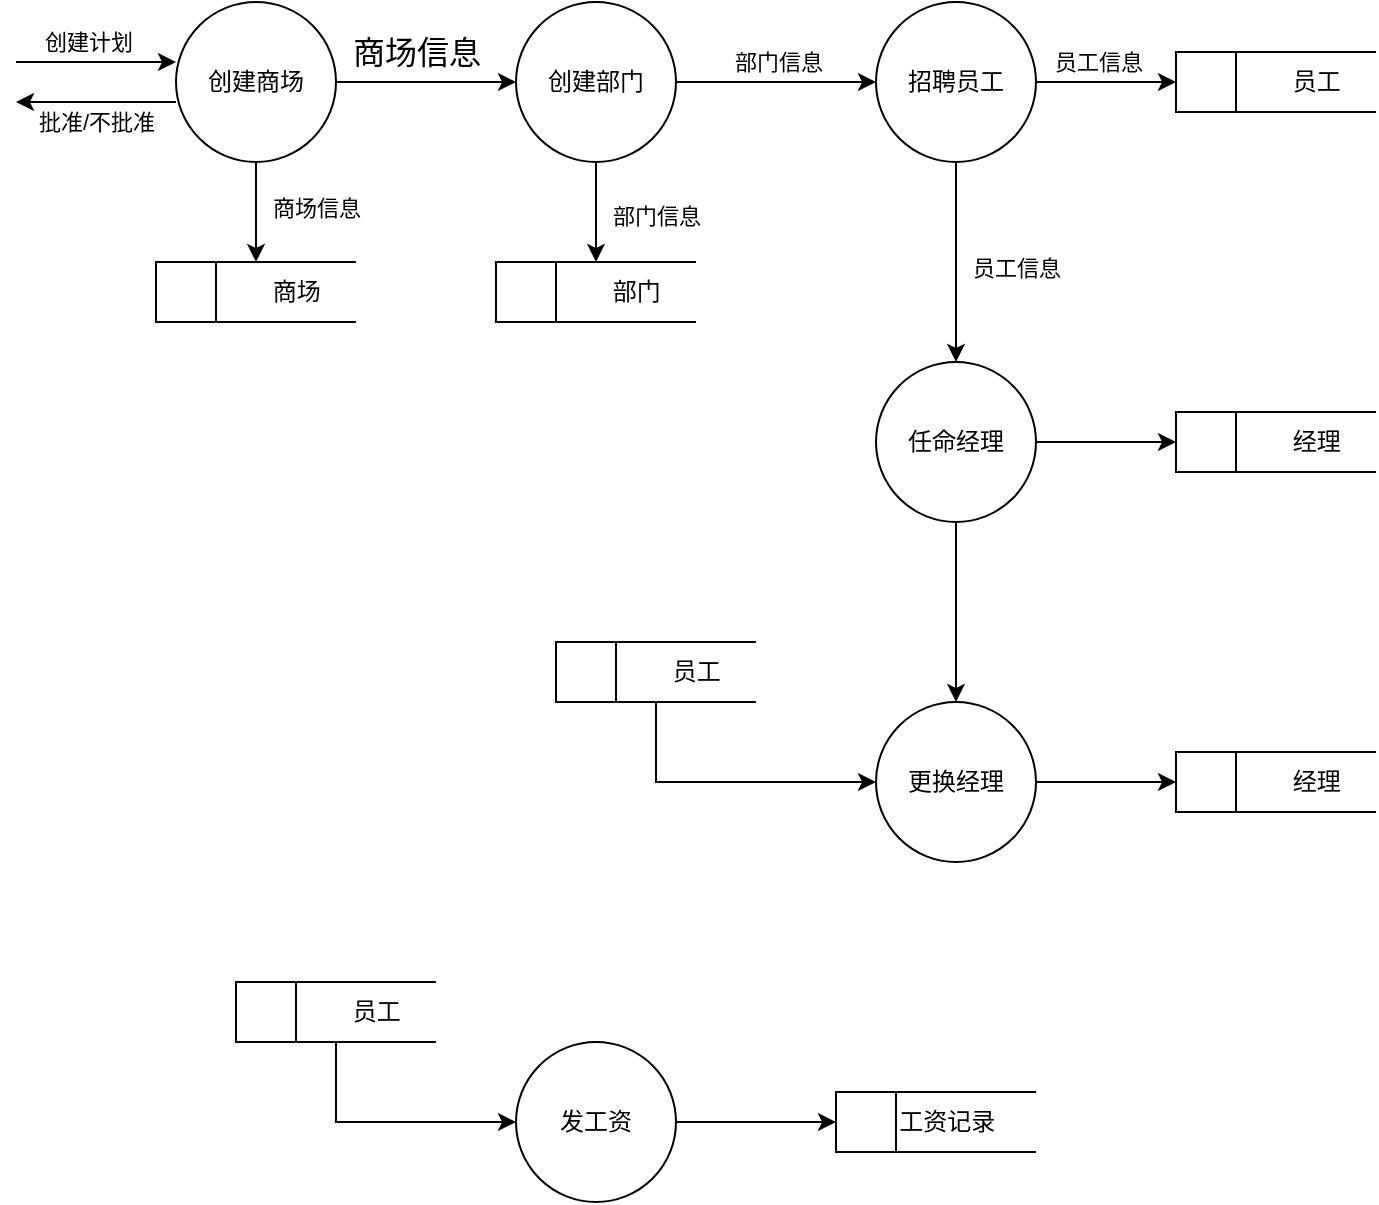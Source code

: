 <mxfile version="22.0.8" type="github">
  <diagram name="Page-1" id="e7e014a7-5840-1c2e-5031-d8a46d1fe8dd">
    <mxGraphModel dx="552" dy="710" grid="1" gridSize="10" guides="1" tooltips="1" connect="1" arrows="1" fold="1" page="1" pageScale="1" pageWidth="1169" pageHeight="826" background="none" math="0" shadow="0">
      <root>
        <mxCell id="0" />
        <mxCell id="1" parent="0" />
        <mxCell id="K5t-_gEG3GhYYTshRiAU-1" style="edgeStyle=orthogonalEdgeStyle;rounded=0;orthogonalLoop=1;jettySize=auto;html=1;exitX=1;exitY=0.5;exitDx=0;exitDy=0;entryX=0;entryY=0.5;entryDx=0;entryDy=0;" parent="1" source="gEV916Emmn-mMLleIjfG-41" target="gEV916Emmn-mMLleIjfG-42" edge="1">
          <mxGeometry relative="1" as="geometry" />
        </mxCell>
        <mxCell id="xx6GmjLFQI86kQvk7zRU-2" value="商场信息" style="edgeLabel;html=1;align=center;verticalAlign=middle;resizable=0;points=[];fontSize=16;" vertex="1" connectable="0" parent="K5t-_gEG3GhYYTshRiAU-1">
          <mxGeometry x="-0.222" y="-1" relative="1" as="geometry">
            <mxPoint x="5" y="-16" as="offset" />
          </mxGeometry>
        </mxCell>
        <mxCell id="K5t-_gEG3GhYYTshRiAU-2" style="edgeStyle=orthogonalEdgeStyle;rounded=0;orthogonalLoop=1;jettySize=auto;html=1;exitX=0.5;exitY=1;exitDx=0;exitDy=0;entryX=0.5;entryY=0;entryDx=0;entryDy=0;" parent="1" source="gEV916Emmn-mMLleIjfG-41" target="gEV916Emmn-mMLleIjfG-47" edge="1">
          <mxGeometry relative="1" as="geometry" />
        </mxCell>
        <mxCell id="K5t-_gEG3GhYYTshRiAU-3" value="商场信息" style="edgeLabel;html=1;align=center;verticalAlign=middle;resizable=0;points=[];" parent="K5t-_gEG3GhYYTshRiAU-2" vertex="1" connectable="0">
          <mxGeometry x="-0.08" y="-2" relative="1" as="geometry">
            <mxPoint x="32" as="offset" />
          </mxGeometry>
        </mxCell>
        <mxCell id="gEV916Emmn-mMLleIjfG-41" value="创建商场" style="ellipse;whiteSpace=wrap;html=1;aspect=fixed;" parent="1" vertex="1">
          <mxGeometry x="280" y="50" width="80" height="80" as="geometry" />
        </mxCell>
        <mxCell id="K5t-_gEG3GhYYTshRiAU-4" style="edgeStyle=orthogonalEdgeStyle;rounded=0;orthogonalLoop=1;jettySize=auto;html=1;exitX=0.5;exitY=1;exitDx=0;exitDy=0;entryX=0.5;entryY=0;entryDx=0;entryDy=0;" parent="1" source="gEV916Emmn-mMLleIjfG-42" target="gEV916Emmn-mMLleIjfG-48" edge="1">
          <mxGeometry relative="1" as="geometry" />
        </mxCell>
        <mxCell id="K5t-_gEG3GhYYTshRiAU-5" value="部门信息" style="edgeLabel;html=1;align=center;verticalAlign=middle;resizable=0;points=[];" parent="K5t-_gEG3GhYYTshRiAU-4" vertex="1" connectable="0">
          <mxGeometry x="0.053" y="-2" relative="1" as="geometry">
            <mxPoint x="32" as="offset" />
          </mxGeometry>
        </mxCell>
        <mxCell id="K5t-_gEG3GhYYTshRiAU-6" style="edgeStyle=orthogonalEdgeStyle;rounded=0;orthogonalLoop=1;jettySize=auto;html=1;exitX=1;exitY=0.5;exitDx=0;exitDy=0;entryX=0;entryY=0.5;entryDx=0;entryDy=0;" parent="1" source="gEV916Emmn-mMLleIjfG-42" target="gEV916Emmn-mMLleIjfG-43" edge="1">
          <mxGeometry relative="1" as="geometry" />
        </mxCell>
        <mxCell id="K5t-_gEG3GhYYTshRiAU-7" value="部门信息" style="edgeLabel;html=1;align=center;verticalAlign=middle;resizable=0;points=[];" parent="K5t-_gEG3GhYYTshRiAU-6" vertex="1" connectable="0">
          <mxGeometry x="0.02" y="-1" relative="1" as="geometry">
            <mxPoint y="-11" as="offset" />
          </mxGeometry>
        </mxCell>
        <mxCell id="gEV916Emmn-mMLleIjfG-42" value="创建部门" style="ellipse;whiteSpace=wrap;html=1;aspect=fixed;" parent="1" vertex="1">
          <mxGeometry x="450" y="50" width="80" height="80" as="geometry" />
        </mxCell>
        <mxCell id="K5t-_gEG3GhYYTshRiAU-8" style="edgeStyle=orthogonalEdgeStyle;rounded=0;orthogonalLoop=1;jettySize=auto;html=1;exitX=1;exitY=0.5;exitDx=0;exitDy=0;entryX=0;entryY=0.5;entryDx=0;entryDy=0;" parent="1" source="gEV916Emmn-mMLleIjfG-43" target="gEV916Emmn-mMLleIjfG-49" edge="1">
          <mxGeometry relative="1" as="geometry" />
        </mxCell>
        <mxCell id="K5t-_gEG3GhYYTshRiAU-9" value="员工信息" style="edgeLabel;html=1;align=center;verticalAlign=middle;resizable=0;points=[];" parent="K5t-_gEG3GhYYTshRiAU-8" vertex="1" connectable="0">
          <mxGeometry x="-0.352" y="-1" relative="1" as="geometry">
            <mxPoint x="8" y="-11" as="offset" />
          </mxGeometry>
        </mxCell>
        <mxCell id="K5t-_gEG3GhYYTshRiAU-10" style="edgeStyle=orthogonalEdgeStyle;rounded=0;orthogonalLoop=1;jettySize=auto;html=1;exitX=0.5;exitY=1;exitDx=0;exitDy=0;" parent="1" source="gEV916Emmn-mMLleIjfG-43" target="gEV916Emmn-mMLleIjfG-44" edge="1">
          <mxGeometry relative="1" as="geometry" />
        </mxCell>
        <mxCell id="K5t-_gEG3GhYYTshRiAU-11" value="员工信息" style="edgeLabel;html=1;align=center;verticalAlign=middle;resizable=0;points=[];" parent="K5t-_gEG3GhYYTshRiAU-10" vertex="1" connectable="0">
          <mxGeometry x="0.054" y="-2" relative="1" as="geometry">
            <mxPoint x="32" as="offset" />
          </mxGeometry>
        </mxCell>
        <mxCell id="gEV916Emmn-mMLleIjfG-43" value="招聘员工" style="ellipse;whiteSpace=wrap;html=1;aspect=fixed;" parent="1" vertex="1">
          <mxGeometry x="630" y="50" width="80" height="80" as="geometry" />
        </mxCell>
        <mxCell id="K5t-_gEG3GhYYTshRiAU-12" style="edgeStyle=orthogonalEdgeStyle;rounded=0;orthogonalLoop=1;jettySize=auto;html=1;exitX=1;exitY=0.5;exitDx=0;exitDy=0;entryX=0;entryY=0.5;entryDx=0;entryDy=0;" parent="1" source="gEV916Emmn-mMLleIjfG-44" target="gEV916Emmn-mMLleIjfG-50" edge="1">
          <mxGeometry relative="1" as="geometry" />
        </mxCell>
        <mxCell id="K5t-_gEG3GhYYTshRiAU-14" style="edgeStyle=orthogonalEdgeStyle;rounded=0;orthogonalLoop=1;jettySize=auto;html=1;exitX=0.5;exitY=1;exitDx=0;exitDy=0;entryX=0.5;entryY=0;entryDx=0;entryDy=0;" parent="1" source="gEV916Emmn-mMLleIjfG-44" target="gEV916Emmn-mMLleIjfG-45" edge="1">
          <mxGeometry relative="1" as="geometry" />
        </mxCell>
        <mxCell id="gEV916Emmn-mMLleIjfG-44" value="任命经理" style="ellipse;whiteSpace=wrap;html=1;aspect=fixed;" parent="1" vertex="1">
          <mxGeometry x="630" y="230" width="80" height="80" as="geometry" />
        </mxCell>
        <mxCell id="K5t-_gEG3GhYYTshRiAU-15" style="edgeStyle=orthogonalEdgeStyle;rounded=0;orthogonalLoop=1;jettySize=auto;html=1;exitX=1;exitY=0.5;exitDx=0;exitDy=0;entryX=0;entryY=0.5;entryDx=0;entryDy=0;" parent="1" source="gEV916Emmn-mMLleIjfG-45" target="gEV916Emmn-mMLleIjfG-51" edge="1">
          <mxGeometry relative="1" as="geometry" />
        </mxCell>
        <mxCell id="gEV916Emmn-mMLleIjfG-45" value="更换经理" style="ellipse;whiteSpace=wrap;html=1;aspect=fixed;" parent="1" vertex="1">
          <mxGeometry x="630" y="400" width="80" height="80" as="geometry" />
        </mxCell>
        <mxCell id="gEV916Emmn-mMLleIjfG-47" value="&lt;span style=&quot;white-space: pre;&quot;&gt;&#x9;&lt;/span&gt;&lt;span style=&quot;white-space: pre;&quot;&gt;&#x9;&lt;/span&gt;商场" style="html=1;dashed=0;whiteSpace=wrap;shape=mxgraph.dfd.dataStoreID;align=left;spacingLeft=3;points=[[0,0],[0.5,0],[1,0],[0,0.5],[1,0.5],[0,1],[0.5,1],[1,1]];" parent="1" vertex="1">
          <mxGeometry x="270" y="180" width="100" height="30" as="geometry" />
        </mxCell>
        <mxCell id="gEV916Emmn-mMLleIjfG-48" value="&lt;span style=&quot;white-space: pre;&quot;&gt;&#x9;&lt;/span&gt;&lt;span style=&quot;white-space: pre;&quot;&gt;&#x9;&lt;/span&gt;部门" style="html=1;dashed=0;whiteSpace=wrap;shape=mxgraph.dfd.dataStoreID;align=left;spacingLeft=3;points=[[0,0],[0.5,0],[1,0],[0,0.5],[1,0.5],[0,1],[0.5,1],[1,1]];" parent="1" vertex="1">
          <mxGeometry x="440" y="180" width="100" height="30" as="geometry" />
        </mxCell>
        <mxCell id="gEV916Emmn-mMLleIjfG-49" value="&lt;span style=&quot;white-space: pre;&quot;&gt;&#x9;&lt;/span&gt;&lt;span style=&quot;white-space: pre;&quot;&gt;&#x9;&lt;/span&gt;员工" style="html=1;dashed=0;whiteSpace=wrap;shape=mxgraph.dfd.dataStoreID;align=left;spacingLeft=3;points=[[0,0],[0.5,0],[1,0],[0,0.5],[1,0.5],[0,1],[0.5,1],[1,1]];" parent="1" vertex="1">
          <mxGeometry x="780" y="75" width="100" height="30" as="geometry" />
        </mxCell>
        <mxCell id="gEV916Emmn-mMLleIjfG-50" value="&lt;span style=&quot;white-space: pre;&quot;&gt;&#x9;&lt;/span&gt;&lt;span style=&quot;white-space: pre;&quot;&gt;&#x9;&lt;/span&gt;经理" style="html=1;dashed=0;whiteSpace=wrap;shape=mxgraph.dfd.dataStoreID;align=left;spacingLeft=3;points=[[0,0],[0.5,0],[1,0],[0,0.5],[1,0.5],[0,1],[0.5,1],[1,1]];" parent="1" vertex="1">
          <mxGeometry x="780" y="255" width="100" height="30" as="geometry" />
        </mxCell>
        <mxCell id="gEV916Emmn-mMLleIjfG-51" value="&lt;span style=&quot;white-space: pre;&quot;&gt;&#x9;&lt;/span&gt;&lt;span style=&quot;white-space: pre;&quot;&gt;&#x9;&lt;/span&gt;经理" style="html=1;dashed=0;whiteSpace=wrap;shape=mxgraph.dfd.dataStoreID;align=left;spacingLeft=3;points=[[0,0],[0.5,0],[1,0],[0,0.5],[1,0.5],[0,1],[0.5,1],[1,1]];" parent="1" vertex="1">
          <mxGeometry x="780" y="425" width="100" height="30" as="geometry" />
        </mxCell>
        <mxCell id="K5t-_gEG3GhYYTshRiAU-21" style="edgeStyle=orthogonalEdgeStyle;rounded=0;orthogonalLoop=1;jettySize=auto;html=1;exitX=0.5;exitY=1;exitDx=0;exitDy=0;entryX=0;entryY=0.5;entryDx=0;entryDy=0;" parent="1" source="gEV916Emmn-mMLleIjfG-53" target="gEV916Emmn-mMLleIjfG-45" edge="1">
          <mxGeometry relative="1" as="geometry" />
        </mxCell>
        <mxCell id="gEV916Emmn-mMLleIjfG-53" value="&lt;span style=&quot;white-space: pre;&quot;&gt;&#x9;&lt;/span&gt;&lt;span style=&quot;white-space: pre;&quot;&gt;&#x9;&lt;/span&gt;员工" style="html=1;dashed=0;whiteSpace=wrap;shape=mxgraph.dfd.dataStoreID;align=left;spacingLeft=3;points=[[0,0],[0.5,0],[1,0],[0,0.5],[1,0.5],[0,1],[0.5,1],[1,1]];" parent="1" vertex="1">
          <mxGeometry x="470" y="370" width="100" height="30" as="geometry" />
        </mxCell>
        <mxCell id="gEV916Emmn-mMLleIjfG-57" value="" style="endArrow=classic;html=1;rounded=0;" parent="1" edge="1">
          <mxGeometry width="50" height="50" relative="1" as="geometry">
            <mxPoint x="200" y="80" as="sourcePoint" />
            <mxPoint x="280" y="80" as="targetPoint" />
          </mxGeometry>
        </mxCell>
        <mxCell id="gEV916Emmn-mMLleIjfG-62" value="创建计划" style="edgeLabel;html=1;align=center;verticalAlign=middle;resizable=0;points=[];" parent="gEV916Emmn-mMLleIjfG-57" vertex="1" connectable="0">
          <mxGeometry x="-0.292" y="1" relative="1" as="geometry">
            <mxPoint x="7" y="-9" as="offset" />
          </mxGeometry>
        </mxCell>
        <mxCell id="gEV916Emmn-mMLleIjfG-58" value="" style="endArrow=classic;html=1;rounded=0;" parent="1" edge="1">
          <mxGeometry width="50" height="50" relative="1" as="geometry">
            <mxPoint x="280" y="100" as="sourcePoint" />
            <mxPoint x="200" y="100" as="targetPoint" />
          </mxGeometry>
        </mxCell>
        <mxCell id="gEV916Emmn-mMLleIjfG-63" value="批准/不批准" style="edgeLabel;html=1;align=center;verticalAlign=middle;resizable=0;points=[];" parent="gEV916Emmn-mMLleIjfG-58" vertex="1" connectable="0">
          <mxGeometry x="0.208" y="-1" relative="1" as="geometry">
            <mxPoint x="8" y="11" as="offset" />
          </mxGeometry>
        </mxCell>
        <mxCell id="IMRONTx85fQYkbY-WqBT-5" style="edgeStyle=orthogonalEdgeStyle;rounded=0;orthogonalLoop=1;jettySize=auto;html=1;exitX=1;exitY=0.5;exitDx=0;exitDy=0;entryX=0;entryY=0.5;entryDx=0;entryDy=0;" parent="1" source="IMRONTx85fQYkbY-WqBT-1" target="IMRONTx85fQYkbY-WqBT-4" edge="1">
          <mxGeometry relative="1" as="geometry" />
        </mxCell>
        <mxCell id="IMRONTx85fQYkbY-WqBT-1" value="发工资" style="ellipse;whiteSpace=wrap;html=1;aspect=fixed;" parent="1" vertex="1">
          <mxGeometry x="450" y="570" width="80" height="80" as="geometry" />
        </mxCell>
        <mxCell id="IMRONTx85fQYkbY-WqBT-3" style="edgeStyle=orthogonalEdgeStyle;rounded=0;orthogonalLoop=1;jettySize=auto;html=1;exitX=0.5;exitY=1;exitDx=0;exitDy=0;entryX=0;entryY=0.5;entryDx=0;entryDy=0;" parent="1" source="IMRONTx85fQYkbY-WqBT-2" target="IMRONTx85fQYkbY-WqBT-1" edge="1">
          <mxGeometry relative="1" as="geometry" />
        </mxCell>
        <mxCell id="IMRONTx85fQYkbY-WqBT-2" value="&lt;span style=&quot;white-space: pre;&quot;&gt;&#x9;&lt;span style=&quot;white-space: pre;&quot;&gt;&#x9;&lt;/span&gt;员工&lt;/span&gt;" style="html=1;dashed=0;whiteSpace=wrap;shape=mxgraph.dfd.dataStoreID;align=left;spacingLeft=3;points=[[0,0],[0.5,0],[1,0],[0,0.5],[1,0.5],[0,1],[0.5,1],[1,1]];" parent="1" vertex="1">
          <mxGeometry x="310" y="540" width="100" height="30" as="geometry" />
        </mxCell>
        <mxCell id="IMRONTx85fQYkbY-WqBT-4" value="&lt;span style=&quot;white-space: pre;&quot;&gt;&#x9;&lt;/span&gt;工资记录" style="html=1;dashed=0;whiteSpace=wrap;shape=mxgraph.dfd.dataStoreID;align=left;spacingLeft=3;points=[[0,0],[0.5,0],[1,0],[0,0.5],[1,0.5],[0,1],[0.5,1],[1,1]];" parent="1" vertex="1">
          <mxGeometry x="610" y="595" width="100" height="30" as="geometry" />
        </mxCell>
      </root>
    </mxGraphModel>
  </diagram>
</mxfile>
